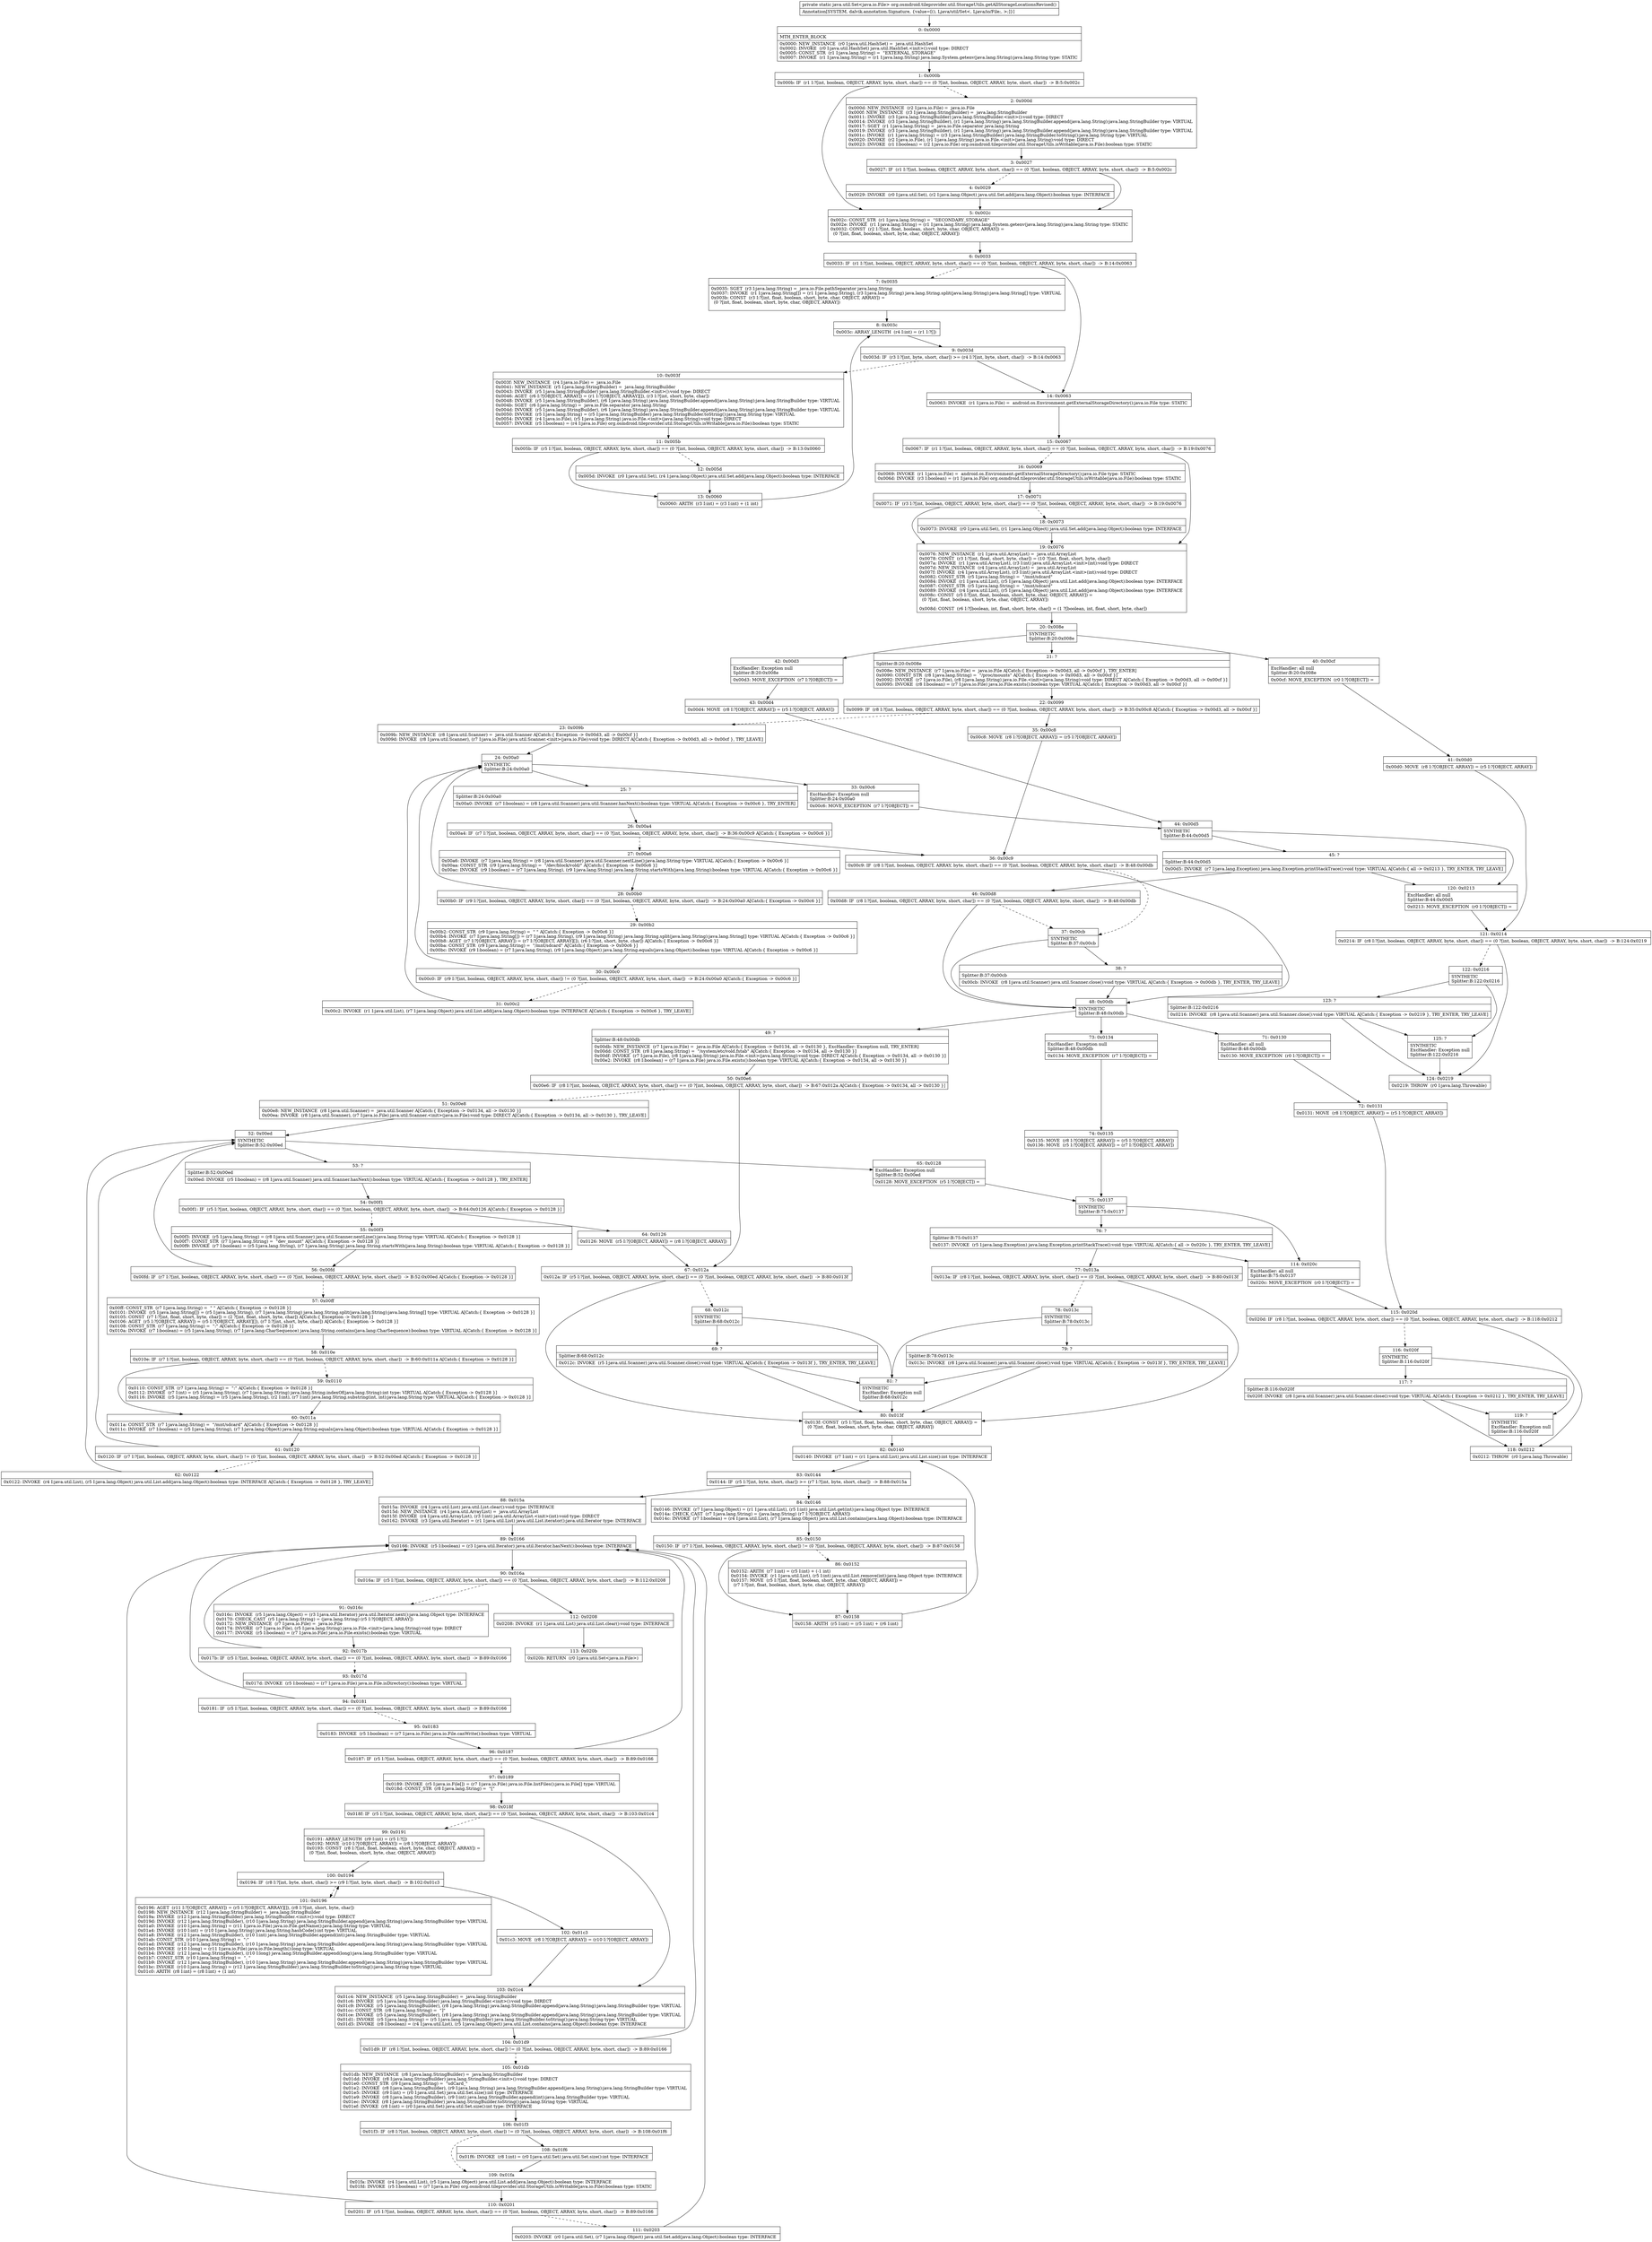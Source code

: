 digraph "CFG fororg.osmdroid.tileprovider.util.StorageUtils.getAllStorageLocationsRevised()Ljava\/util\/Set;" {
Node_0 [shape=record,label="{0\:\ 0x0000|MTH_ENTER_BLOCK\l|0x0000: NEW_INSTANCE  (r0 I:java.util.HashSet) =  java.util.HashSet \l0x0002: INVOKE  (r0 I:java.util.HashSet) java.util.HashSet.\<init\>():void type: DIRECT \l0x0005: CONST_STR  (r1 I:java.lang.String) =  \"EXTERNAL_STORAGE\" \l0x0007: INVOKE  (r1 I:java.lang.String) = (r1 I:java.lang.String) java.lang.System.getenv(java.lang.String):java.lang.String type: STATIC \l}"];
Node_1 [shape=record,label="{1\:\ 0x000b|0x000b: IF  (r1 I:?[int, boolean, OBJECT, ARRAY, byte, short, char]) == (0 ?[int, boolean, OBJECT, ARRAY, byte, short, char])  \-\> B:5:0x002c \l}"];
Node_2 [shape=record,label="{2\:\ 0x000d|0x000d: NEW_INSTANCE  (r2 I:java.io.File) =  java.io.File \l0x000f: NEW_INSTANCE  (r3 I:java.lang.StringBuilder) =  java.lang.StringBuilder \l0x0011: INVOKE  (r3 I:java.lang.StringBuilder) java.lang.StringBuilder.\<init\>():void type: DIRECT \l0x0014: INVOKE  (r3 I:java.lang.StringBuilder), (r1 I:java.lang.String) java.lang.StringBuilder.append(java.lang.String):java.lang.StringBuilder type: VIRTUAL \l0x0017: SGET  (r1 I:java.lang.String) =  java.io.File.separator java.lang.String \l0x0019: INVOKE  (r3 I:java.lang.StringBuilder), (r1 I:java.lang.String) java.lang.StringBuilder.append(java.lang.String):java.lang.StringBuilder type: VIRTUAL \l0x001c: INVOKE  (r1 I:java.lang.String) = (r3 I:java.lang.StringBuilder) java.lang.StringBuilder.toString():java.lang.String type: VIRTUAL \l0x0020: INVOKE  (r2 I:java.io.File), (r1 I:java.lang.String) java.io.File.\<init\>(java.lang.String):void type: DIRECT \l0x0023: INVOKE  (r1 I:boolean) = (r2 I:java.io.File) org.osmdroid.tileprovider.util.StorageUtils.isWritable(java.io.File):boolean type: STATIC \l}"];
Node_3 [shape=record,label="{3\:\ 0x0027|0x0027: IF  (r1 I:?[int, boolean, OBJECT, ARRAY, byte, short, char]) == (0 ?[int, boolean, OBJECT, ARRAY, byte, short, char])  \-\> B:5:0x002c \l}"];
Node_4 [shape=record,label="{4\:\ 0x0029|0x0029: INVOKE  (r0 I:java.util.Set), (r2 I:java.lang.Object) java.util.Set.add(java.lang.Object):boolean type: INTERFACE \l}"];
Node_5 [shape=record,label="{5\:\ 0x002c|0x002c: CONST_STR  (r1 I:java.lang.String) =  \"SECONDARY_STORAGE\" \l0x002e: INVOKE  (r1 I:java.lang.String) = (r1 I:java.lang.String) java.lang.System.getenv(java.lang.String):java.lang.String type: STATIC \l0x0032: CONST  (r2 I:?[int, float, boolean, short, byte, char, OBJECT, ARRAY]) = \l  (0 ?[int, float, boolean, short, byte, char, OBJECT, ARRAY])\l \l}"];
Node_6 [shape=record,label="{6\:\ 0x0033|0x0033: IF  (r1 I:?[int, boolean, OBJECT, ARRAY, byte, short, char]) == (0 ?[int, boolean, OBJECT, ARRAY, byte, short, char])  \-\> B:14:0x0063 \l}"];
Node_7 [shape=record,label="{7\:\ 0x0035|0x0035: SGET  (r3 I:java.lang.String) =  java.io.File.pathSeparator java.lang.String \l0x0037: INVOKE  (r1 I:java.lang.String[]) = (r1 I:java.lang.String), (r3 I:java.lang.String) java.lang.String.split(java.lang.String):java.lang.String[] type: VIRTUAL \l0x003b: CONST  (r3 I:?[int, float, boolean, short, byte, char, OBJECT, ARRAY]) = \l  (0 ?[int, float, boolean, short, byte, char, OBJECT, ARRAY])\l \l}"];
Node_8 [shape=record,label="{8\:\ 0x003c|0x003c: ARRAY_LENGTH  (r4 I:int) = (r1 I:?[]) \l}"];
Node_9 [shape=record,label="{9\:\ 0x003d|0x003d: IF  (r3 I:?[int, byte, short, char]) \>= (r4 I:?[int, byte, short, char])  \-\> B:14:0x0063 \l}"];
Node_10 [shape=record,label="{10\:\ 0x003f|0x003f: NEW_INSTANCE  (r4 I:java.io.File) =  java.io.File \l0x0041: NEW_INSTANCE  (r5 I:java.lang.StringBuilder) =  java.lang.StringBuilder \l0x0043: INVOKE  (r5 I:java.lang.StringBuilder) java.lang.StringBuilder.\<init\>():void type: DIRECT \l0x0046: AGET  (r6 I:?[OBJECT, ARRAY]) = (r1 I:?[OBJECT, ARRAY][]), (r3 I:?[int, short, byte, char]) \l0x0048: INVOKE  (r5 I:java.lang.StringBuilder), (r6 I:java.lang.String) java.lang.StringBuilder.append(java.lang.String):java.lang.StringBuilder type: VIRTUAL \l0x004b: SGET  (r6 I:java.lang.String) =  java.io.File.separator java.lang.String \l0x004d: INVOKE  (r5 I:java.lang.StringBuilder), (r6 I:java.lang.String) java.lang.StringBuilder.append(java.lang.String):java.lang.StringBuilder type: VIRTUAL \l0x0050: INVOKE  (r5 I:java.lang.String) = (r5 I:java.lang.StringBuilder) java.lang.StringBuilder.toString():java.lang.String type: VIRTUAL \l0x0054: INVOKE  (r4 I:java.io.File), (r5 I:java.lang.String) java.io.File.\<init\>(java.lang.String):void type: DIRECT \l0x0057: INVOKE  (r5 I:boolean) = (r4 I:java.io.File) org.osmdroid.tileprovider.util.StorageUtils.isWritable(java.io.File):boolean type: STATIC \l}"];
Node_11 [shape=record,label="{11\:\ 0x005b|0x005b: IF  (r5 I:?[int, boolean, OBJECT, ARRAY, byte, short, char]) == (0 ?[int, boolean, OBJECT, ARRAY, byte, short, char])  \-\> B:13:0x0060 \l}"];
Node_12 [shape=record,label="{12\:\ 0x005d|0x005d: INVOKE  (r0 I:java.util.Set), (r4 I:java.lang.Object) java.util.Set.add(java.lang.Object):boolean type: INTERFACE \l}"];
Node_13 [shape=record,label="{13\:\ 0x0060|0x0060: ARITH  (r3 I:int) = (r3 I:int) + (1 int) \l}"];
Node_14 [shape=record,label="{14\:\ 0x0063|0x0063: INVOKE  (r1 I:java.io.File) =  android.os.Environment.getExternalStorageDirectory():java.io.File type: STATIC \l}"];
Node_15 [shape=record,label="{15\:\ 0x0067|0x0067: IF  (r1 I:?[int, boolean, OBJECT, ARRAY, byte, short, char]) == (0 ?[int, boolean, OBJECT, ARRAY, byte, short, char])  \-\> B:19:0x0076 \l}"];
Node_16 [shape=record,label="{16\:\ 0x0069|0x0069: INVOKE  (r1 I:java.io.File) =  android.os.Environment.getExternalStorageDirectory():java.io.File type: STATIC \l0x006d: INVOKE  (r3 I:boolean) = (r1 I:java.io.File) org.osmdroid.tileprovider.util.StorageUtils.isWritable(java.io.File):boolean type: STATIC \l}"];
Node_17 [shape=record,label="{17\:\ 0x0071|0x0071: IF  (r3 I:?[int, boolean, OBJECT, ARRAY, byte, short, char]) == (0 ?[int, boolean, OBJECT, ARRAY, byte, short, char])  \-\> B:19:0x0076 \l}"];
Node_18 [shape=record,label="{18\:\ 0x0073|0x0073: INVOKE  (r0 I:java.util.Set), (r1 I:java.lang.Object) java.util.Set.add(java.lang.Object):boolean type: INTERFACE \l}"];
Node_19 [shape=record,label="{19\:\ 0x0076|0x0076: NEW_INSTANCE  (r1 I:java.util.ArrayList) =  java.util.ArrayList \l0x0078: CONST  (r3 I:?[int, float, short, byte, char]) = (10 ?[int, float, short, byte, char]) \l0x007a: INVOKE  (r1 I:java.util.ArrayList), (r3 I:int) java.util.ArrayList.\<init\>(int):void type: DIRECT \l0x007d: NEW_INSTANCE  (r4 I:java.util.ArrayList) =  java.util.ArrayList \l0x007f: INVOKE  (r4 I:java.util.ArrayList), (r3 I:int) java.util.ArrayList.\<init\>(int):void type: DIRECT \l0x0082: CONST_STR  (r5 I:java.lang.String) =  \"\/mnt\/sdcard\" \l0x0084: INVOKE  (r1 I:java.util.List), (r5 I:java.lang.Object) java.util.List.add(java.lang.Object):boolean type: INTERFACE \l0x0087: CONST_STR  (r5 I:java.lang.String) =  \"\/mnt\/sdcard\" \l0x0089: INVOKE  (r4 I:java.util.List), (r5 I:java.lang.Object) java.util.List.add(java.lang.Object):boolean type: INTERFACE \l0x008c: CONST  (r5 I:?[int, float, boolean, short, byte, char, OBJECT, ARRAY]) = \l  (0 ?[int, float, boolean, short, byte, char, OBJECT, ARRAY])\l \l0x008d: CONST  (r6 I:?[boolean, int, float, short, byte, char]) = (1 ?[boolean, int, float, short, byte, char]) \l}"];
Node_20 [shape=record,label="{20\:\ 0x008e|SYNTHETIC\lSplitter:B:20:0x008e\l}"];
Node_21 [shape=record,label="{21\:\ ?|Splitter:B:20:0x008e\l|0x008e: NEW_INSTANCE  (r7 I:java.io.File) =  java.io.File A[Catch:\{ Exception \-\> 0x00d3, all \-\> 0x00cf \}, TRY_ENTER]\l0x0090: CONST_STR  (r8 I:java.lang.String) =  \"\/proc\/mounts\" A[Catch:\{ Exception \-\> 0x00d3, all \-\> 0x00cf \}]\l0x0092: INVOKE  (r7 I:java.io.File), (r8 I:java.lang.String) java.io.File.\<init\>(java.lang.String):void type: DIRECT A[Catch:\{ Exception \-\> 0x00d3, all \-\> 0x00cf \}]\l0x0095: INVOKE  (r8 I:boolean) = (r7 I:java.io.File) java.io.File.exists():boolean type: VIRTUAL A[Catch:\{ Exception \-\> 0x00d3, all \-\> 0x00cf \}]\l}"];
Node_22 [shape=record,label="{22\:\ 0x0099|0x0099: IF  (r8 I:?[int, boolean, OBJECT, ARRAY, byte, short, char]) == (0 ?[int, boolean, OBJECT, ARRAY, byte, short, char])  \-\> B:35:0x00c8 A[Catch:\{ Exception \-\> 0x00d3, all \-\> 0x00cf \}]\l}"];
Node_23 [shape=record,label="{23\:\ 0x009b|0x009b: NEW_INSTANCE  (r8 I:java.util.Scanner) =  java.util.Scanner A[Catch:\{ Exception \-\> 0x00d3, all \-\> 0x00cf \}]\l0x009d: INVOKE  (r8 I:java.util.Scanner), (r7 I:java.io.File) java.util.Scanner.\<init\>(java.io.File):void type: DIRECT A[Catch:\{ Exception \-\> 0x00d3, all \-\> 0x00cf \}, TRY_LEAVE]\l}"];
Node_24 [shape=record,label="{24\:\ 0x00a0|SYNTHETIC\lSplitter:B:24:0x00a0\l}"];
Node_25 [shape=record,label="{25\:\ ?|Splitter:B:24:0x00a0\l|0x00a0: INVOKE  (r7 I:boolean) = (r8 I:java.util.Scanner) java.util.Scanner.hasNext():boolean type: VIRTUAL A[Catch:\{ Exception \-\> 0x00c6 \}, TRY_ENTER]\l}"];
Node_26 [shape=record,label="{26\:\ 0x00a4|0x00a4: IF  (r7 I:?[int, boolean, OBJECT, ARRAY, byte, short, char]) == (0 ?[int, boolean, OBJECT, ARRAY, byte, short, char])  \-\> B:36:0x00c9 A[Catch:\{ Exception \-\> 0x00c6 \}]\l}"];
Node_27 [shape=record,label="{27\:\ 0x00a6|0x00a6: INVOKE  (r7 I:java.lang.String) = (r8 I:java.util.Scanner) java.util.Scanner.nextLine():java.lang.String type: VIRTUAL A[Catch:\{ Exception \-\> 0x00c6 \}]\l0x00aa: CONST_STR  (r9 I:java.lang.String) =  \"\/dev\/block\/vold\/\" A[Catch:\{ Exception \-\> 0x00c6 \}]\l0x00ac: INVOKE  (r9 I:boolean) = (r7 I:java.lang.String), (r9 I:java.lang.String) java.lang.String.startsWith(java.lang.String):boolean type: VIRTUAL A[Catch:\{ Exception \-\> 0x00c6 \}]\l}"];
Node_28 [shape=record,label="{28\:\ 0x00b0|0x00b0: IF  (r9 I:?[int, boolean, OBJECT, ARRAY, byte, short, char]) == (0 ?[int, boolean, OBJECT, ARRAY, byte, short, char])  \-\> B:24:0x00a0 A[Catch:\{ Exception \-\> 0x00c6 \}]\l}"];
Node_29 [shape=record,label="{29\:\ 0x00b2|0x00b2: CONST_STR  (r9 I:java.lang.String) =  \" \" A[Catch:\{ Exception \-\> 0x00c6 \}]\l0x00b4: INVOKE  (r7 I:java.lang.String[]) = (r7 I:java.lang.String), (r9 I:java.lang.String) java.lang.String.split(java.lang.String):java.lang.String[] type: VIRTUAL A[Catch:\{ Exception \-\> 0x00c6 \}]\l0x00b8: AGET  (r7 I:?[OBJECT, ARRAY]) = (r7 I:?[OBJECT, ARRAY][]), (r6 I:?[int, short, byte, char]) A[Catch:\{ Exception \-\> 0x00c6 \}]\l0x00ba: CONST_STR  (r9 I:java.lang.String) =  \"\/mnt\/sdcard\" A[Catch:\{ Exception \-\> 0x00c6 \}]\l0x00bc: INVOKE  (r9 I:boolean) = (r7 I:java.lang.String), (r9 I:java.lang.Object) java.lang.String.equals(java.lang.Object):boolean type: VIRTUAL A[Catch:\{ Exception \-\> 0x00c6 \}]\l}"];
Node_30 [shape=record,label="{30\:\ 0x00c0|0x00c0: IF  (r9 I:?[int, boolean, OBJECT, ARRAY, byte, short, char]) != (0 ?[int, boolean, OBJECT, ARRAY, byte, short, char])  \-\> B:24:0x00a0 A[Catch:\{ Exception \-\> 0x00c6 \}]\l}"];
Node_31 [shape=record,label="{31\:\ 0x00c2|0x00c2: INVOKE  (r1 I:java.util.List), (r7 I:java.lang.Object) java.util.List.add(java.lang.Object):boolean type: INTERFACE A[Catch:\{ Exception \-\> 0x00c6 \}, TRY_LEAVE]\l}"];
Node_33 [shape=record,label="{33\:\ 0x00c6|ExcHandler: Exception null\lSplitter:B:24:0x00a0\l|0x00c6: MOVE_EXCEPTION  (r7 I:?[OBJECT]) =  \l}"];
Node_35 [shape=record,label="{35\:\ 0x00c8|0x00c8: MOVE  (r8 I:?[OBJECT, ARRAY]) = (r5 I:?[OBJECT, ARRAY]) \l}"];
Node_36 [shape=record,label="{36\:\ 0x00c9|0x00c9: IF  (r8 I:?[int, boolean, OBJECT, ARRAY, byte, short, char]) == (0 ?[int, boolean, OBJECT, ARRAY, byte, short, char])  \-\> B:48:0x00db \l}"];
Node_37 [shape=record,label="{37\:\ 0x00cb|SYNTHETIC\lSplitter:B:37:0x00cb\l}"];
Node_38 [shape=record,label="{38\:\ ?|Splitter:B:37:0x00cb\l|0x00cb: INVOKE  (r8 I:java.util.Scanner) java.util.Scanner.close():void type: VIRTUAL A[Catch:\{ Exception \-\> 0x00db \}, TRY_ENTER, TRY_LEAVE]\l}"];
Node_40 [shape=record,label="{40\:\ 0x00cf|ExcHandler: all null\lSplitter:B:20:0x008e\l|0x00cf: MOVE_EXCEPTION  (r0 I:?[OBJECT]) =  \l}"];
Node_41 [shape=record,label="{41\:\ 0x00d0|0x00d0: MOVE  (r8 I:?[OBJECT, ARRAY]) = (r5 I:?[OBJECT, ARRAY]) \l}"];
Node_42 [shape=record,label="{42\:\ 0x00d3|ExcHandler: Exception null\lSplitter:B:20:0x008e\l|0x00d3: MOVE_EXCEPTION  (r7 I:?[OBJECT]) =  \l}"];
Node_43 [shape=record,label="{43\:\ 0x00d4|0x00d4: MOVE  (r8 I:?[OBJECT, ARRAY]) = (r5 I:?[OBJECT, ARRAY]) \l}"];
Node_44 [shape=record,label="{44\:\ 0x00d5|SYNTHETIC\lSplitter:B:44:0x00d5\l}"];
Node_45 [shape=record,label="{45\:\ ?|Splitter:B:44:0x00d5\l|0x00d5: INVOKE  (r7 I:java.lang.Exception) java.lang.Exception.printStackTrace():void type: VIRTUAL A[Catch:\{ all \-\> 0x0213 \}, TRY_ENTER, TRY_LEAVE]\l}"];
Node_46 [shape=record,label="{46\:\ 0x00d8|0x00d8: IF  (r8 I:?[int, boolean, OBJECT, ARRAY, byte, short, char]) == (0 ?[int, boolean, OBJECT, ARRAY, byte, short, char])  \-\> B:48:0x00db \l}"];
Node_48 [shape=record,label="{48\:\ 0x00db|SYNTHETIC\lSplitter:B:48:0x00db\l}"];
Node_49 [shape=record,label="{49\:\ ?|Splitter:B:48:0x00db\l|0x00db: NEW_INSTANCE  (r7 I:java.io.File) =  java.io.File A[Catch:\{ Exception \-\> 0x0134, all \-\> 0x0130 \}, ExcHandler: Exception null, TRY_ENTER]\l0x00dd: CONST_STR  (r8 I:java.lang.String) =  \"\/system\/etc\/vold.fstab\" A[Catch:\{ Exception \-\> 0x0134, all \-\> 0x0130 \}]\l0x00df: INVOKE  (r7 I:java.io.File), (r8 I:java.lang.String) java.io.File.\<init\>(java.lang.String):void type: DIRECT A[Catch:\{ Exception \-\> 0x0134, all \-\> 0x0130 \}]\l0x00e2: INVOKE  (r8 I:boolean) = (r7 I:java.io.File) java.io.File.exists():boolean type: VIRTUAL A[Catch:\{ Exception \-\> 0x0134, all \-\> 0x0130 \}]\l}"];
Node_50 [shape=record,label="{50\:\ 0x00e6|0x00e6: IF  (r8 I:?[int, boolean, OBJECT, ARRAY, byte, short, char]) == (0 ?[int, boolean, OBJECT, ARRAY, byte, short, char])  \-\> B:67:0x012a A[Catch:\{ Exception \-\> 0x0134, all \-\> 0x0130 \}]\l}"];
Node_51 [shape=record,label="{51\:\ 0x00e8|0x00e8: NEW_INSTANCE  (r8 I:java.util.Scanner) =  java.util.Scanner A[Catch:\{ Exception \-\> 0x0134, all \-\> 0x0130 \}]\l0x00ea: INVOKE  (r8 I:java.util.Scanner), (r7 I:java.io.File) java.util.Scanner.\<init\>(java.io.File):void type: DIRECT A[Catch:\{ Exception \-\> 0x0134, all \-\> 0x0130 \}, TRY_LEAVE]\l}"];
Node_52 [shape=record,label="{52\:\ 0x00ed|SYNTHETIC\lSplitter:B:52:0x00ed\l}"];
Node_53 [shape=record,label="{53\:\ ?|Splitter:B:52:0x00ed\l|0x00ed: INVOKE  (r5 I:boolean) = (r8 I:java.util.Scanner) java.util.Scanner.hasNext():boolean type: VIRTUAL A[Catch:\{ Exception \-\> 0x0128 \}, TRY_ENTER]\l}"];
Node_54 [shape=record,label="{54\:\ 0x00f1|0x00f1: IF  (r5 I:?[int, boolean, OBJECT, ARRAY, byte, short, char]) == (0 ?[int, boolean, OBJECT, ARRAY, byte, short, char])  \-\> B:64:0x0126 A[Catch:\{ Exception \-\> 0x0128 \}]\l}"];
Node_55 [shape=record,label="{55\:\ 0x00f3|0x00f3: INVOKE  (r5 I:java.lang.String) = (r8 I:java.util.Scanner) java.util.Scanner.nextLine():java.lang.String type: VIRTUAL A[Catch:\{ Exception \-\> 0x0128 \}]\l0x00f7: CONST_STR  (r7 I:java.lang.String) =  \"dev_mount\" A[Catch:\{ Exception \-\> 0x0128 \}]\l0x00f9: INVOKE  (r7 I:boolean) = (r5 I:java.lang.String), (r7 I:java.lang.String) java.lang.String.startsWith(java.lang.String):boolean type: VIRTUAL A[Catch:\{ Exception \-\> 0x0128 \}]\l}"];
Node_56 [shape=record,label="{56\:\ 0x00fd|0x00fd: IF  (r7 I:?[int, boolean, OBJECT, ARRAY, byte, short, char]) == (0 ?[int, boolean, OBJECT, ARRAY, byte, short, char])  \-\> B:52:0x00ed A[Catch:\{ Exception \-\> 0x0128 \}]\l}"];
Node_57 [shape=record,label="{57\:\ 0x00ff|0x00ff: CONST_STR  (r7 I:java.lang.String) =  \" \" A[Catch:\{ Exception \-\> 0x0128 \}]\l0x0101: INVOKE  (r5 I:java.lang.String[]) = (r5 I:java.lang.String), (r7 I:java.lang.String) java.lang.String.split(java.lang.String):java.lang.String[] type: VIRTUAL A[Catch:\{ Exception \-\> 0x0128 \}]\l0x0105: CONST  (r7 I:?[int, float, short, byte, char]) = (2 ?[int, float, short, byte, char]) A[Catch:\{ Exception \-\> 0x0128 \}]\l0x0106: AGET  (r5 I:?[OBJECT, ARRAY]) = (r5 I:?[OBJECT, ARRAY][]), (r7 I:?[int, short, byte, char]) A[Catch:\{ Exception \-\> 0x0128 \}]\l0x0108: CONST_STR  (r7 I:java.lang.String) =  \":\" A[Catch:\{ Exception \-\> 0x0128 \}]\l0x010a: INVOKE  (r7 I:boolean) = (r5 I:java.lang.String), (r7 I:java.lang.CharSequence) java.lang.String.contains(java.lang.CharSequence):boolean type: VIRTUAL A[Catch:\{ Exception \-\> 0x0128 \}]\l}"];
Node_58 [shape=record,label="{58\:\ 0x010e|0x010e: IF  (r7 I:?[int, boolean, OBJECT, ARRAY, byte, short, char]) == (0 ?[int, boolean, OBJECT, ARRAY, byte, short, char])  \-\> B:60:0x011a A[Catch:\{ Exception \-\> 0x0128 \}]\l}"];
Node_59 [shape=record,label="{59\:\ 0x0110|0x0110: CONST_STR  (r7 I:java.lang.String) =  \":\" A[Catch:\{ Exception \-\> 0x0128 \}]\l0x0112: INVOKE  (r7 I:int) = (r5 I:java.lang.String), (r7 I:java.lang.String) java.lang.String.indexOf(java.lang.String):int type: VIRTUAL A[Catch:\{ Exception \-\> 0x0128 \}]\l0x0116: INVOKE  (r5 I:java.lang.String) = (r5 I:java.lang.String), (r2 I:int), (r7 I:int) java.lang.String.substring(int, int):java.lang.String type: VIRTUAL A[Catch:\{ Exception \-\> 0x0128 \}]\l}"];
Node_60 [shape=record,label="{60\:\ 0x011a|0x011a: CONST_STR  (r7 I:java.lang.String) =  \"\/mnt\/sdcard\" A[Catch:\{ Exception \-\> 0x0128 \}]\l0x011c: INVOKE  (r7 I:boolean) = (r5 I:java.lang.String), (r7 I:java.lang.Object) java.lang.String.equals(java.lang.Object):boolean type: VIRTUAL A[Catch:\{ Exception \-\> 0x0128 \}]\l}"];
Node_61 [shape=record,label="{61\:\ 0x0120|0x0120: IF  (r7 I:?[int, boolean, OBJECT, ARRAY, byte, short, char]) != (0 ?[int, boolean, OBJECT, ARRAY, byte, short, char])  \-\> B:52:0x00ed A[Catch:\{ Exception \-\> 0x0128 \}]\l}"];
Node_62 [shape=record,label="{62\:\ 0x0122|0x0122: INVOKE  (r4 I:java.util.List), (r5 I:java.lang.Object) java.util.List.add(java.lang.Object):boolean type: INTERFACE A[Catch:\{ Exception \-\> 0x0128 \}, TRY_LEAVE]\l}"];
Node_64 [shape=record,label="{64\:\ 0x0126|0x0126: MOVE  (r5 I:?[OBJECT, ARRAY]) = (r8 I:?[OBJECT, ARRAY]) \l}"];
Node_65 [shape=record,label="{65\:\ 0x0128|ExcHandler: Exception null\lSplitter:B:52:0x00ed\l|0x0128: MOVE_EXCEPTION  (r5 I:?[OBJECT]) =  \l}"];
Node_67 [shape=record,label="{67\:\ 0x012a|0x012a: IF  (r5 I:?[int, boolean, OBJECT, ARRAY, byte, short, char]) == (0 ?[int, boolean, OBJECT, ARRAY, byte, short, char])  \-\> B:80:0x013f \l}"];
Node_68 [shape=record,label="{68\:\ 0x012c|SYNTHETIC\lSplitter:B:68:0x012c\l}"];
Node_69 [shape=record,label="{69\:\ ?|Splitter:B:68:0x012c\l|0x012c: INVOKE  (r5 I:java.util.Scanner) java.util.Scanner.close():void type: VIRTUAL A[Catch:\{ Exception \-\> 0x013f \}, TRY_ENTER, TRY_LEAVE]\l}"];
Node_71 [shape=record,label="{71\:\ 0x0130|ExcHandler: all null\lSplitter:B:48:0x00db\l|0x0130: MOVE_EXCEPTION  (r0 I:?[OBJECT]) =  \l}"];
Node_72 [shape=record,label="{72\:\ 0x0131|0x0131: MOVE  (r8 I:?[OBJECT, ARRAY]) = (r5 I:?[OBJECT, ARRAY]) \l}"];
Node_73 [shape=record,label="{73\:\ 0x0134|ExcHandler: Exception null\lSplitter:B:48:0x00db\l|0x0134: MOVE_EXCEPTION  (r7 I:?[OBJECT]) =  \l}"];
Node_74 [shape=record,label="{74\:\ 0x0135|0x0135: MOVE  (r8 I:?[OBJECT, ARRAY]) = (r5 I:?[OBJECT, ARRAY]) \l0x0136: MOVE  (r5 I:?[OBJECT, ARRAY]) = (r7 I:?[OBJECT, ARRAY]) \l}"];
Node_75 [shape=record,label="{75\:\ 0x0137|SYNTHETIC\lSplitter:B:75:0x0137\l}"];
Node_76 [shape=record,label="{76\:\ ?|Splitter:B:75:0x0137\l|0x0137: INVOKE  (r5 I:java.lang.Exception) java.lang.Exception.printStackTrace():void type: VIRTUAL A[Catch:\{ all \-\> 0x020c \}, TRY_ENTER, TRY_LEAVE]\l}"];
Node_77 [shape=record,label="{77\:\ 0x013a|0x013a: IF  (r8 I:?[int, boolean, OBJECT, ARRAY, byte, short, char]) == (0 ?[int, boolean, OBJECT, ARRAY, byte, short, char])  \-\> B:80:0x013f \l}"];
Node_78 [shape=record,label="{78\:\ 0x013c|SYNTHETIC\lSplitter:B:78:0x013c\l}"];
Node_79 [shape=record,label="{79\:\ ?|Splitter:B:78:0x013c\l|0x013c: INVOKE  (r8 I:java.util.Scanner) java.util.Scanner.close():void type: VIRTUAL A[Catch:\{ Exception \-\> 0x013f \}, TRY_ENTER, TRY_LEAVE]\l}"];
Node_80 [shape=record,label="{80\:\ 0x013f|0x013f: CONST  (r5 I:?[int, float, boolean, short, byte, char, OBJECT, ARRAY]) = \l  (0 ?[int, float, boolean, short, byte, char, OBJECT, ARRAY])\l \l}"];
Node_81 [shape=record,label="{81\:\ ?|SYNTHETIC\lExcHandler: Exception null\lSplitter:B:68:0x012c\l}"];
Node_82 [shape=record,label="{82\:\ 0x0140|0x0140: INVOKE  (r7 I:int) = (r1 I:java.util.List) java.util.List.size():int type: INTERFACE \l}"];
Node_83 [shape=record,label="{83\:\ 0x0144|0x0144: IF  (r5 I:?[int, byte, short, char]) \>= (r7 I:?[int, byte, short, char])  \-\> B:88:0x015a \l}"];
Node_84 [shape=record,label="{84\:\ 0x0146|0x0146: INVOKE  (r7 I:java.lang.Object) = (r1 I:java.util.List), (r5 I:int) java.util.List.get(int):java.lang.Object type: INTERFACE \l0x014a: CHECK_CAST  (r7 I:java.lang.String) = (java.lang.String) (r7 I:?[OBJECT, ARRAY]) \l0x014c: INVOKE  (r7 I:boolean) = (r4 I:java.util.List), (r7 I:java.lang.Object) java.util.List.contains(java.lang.Object):boolean type: INTERFACE \l}"];
Node_85 [shape=record,label="{85\:\ 0x0150|0x0150: IF  (r7 I:?[int, boolean, OBJECT, ARRAY, byte, short, char]) != (0 ?[int, boolean, OBJECT, ARRAY, byte, short, char])  \-\> B:87:0x0158 \l}"];
Node_86 [shape=record,label="{86\:\ 0x0152|0x0152: ARITH  (r7 I:int) = (r5 I:int) + (\-1 int) \l0x0154: INVOKE  (r1 I:java.util.List), (r5 I:int) java.util.List.remove(int):java.lang.Object type: INTERFACE \l0x0157: MOVE  (r5 I:?[int, float, boolean, short, byte, char, OBJECT, ARRAY]) = \l  (r7 I:?[int, float, boolean, short, byte, char, OBJECT, ARRAY])\l \l}"];
Node_87 [shape=record,label="{87\:\ 0x0158|0x0158: ARITH  (r5 I:int) = (r5 I:int) + (r6 I:int) \l}"];
Node_88 [shape=record,label="{88\:\ 0x015a|0x015a: INVOKE  (r4 I:java.util.List) java.util.List.clear():void type: INTERFACE \l0x015d: NEW_INSTANCE  (r4 I:java.util.ArrayList) =  java.util.ArrayList \l0x015f: INVOKE  (r4 I:java.util.ArrayList), (r3 I:int) java.util.ArrayList.\<init\>(int):void type: DIRECT \l0x0162: INVOKE  (r3 I:java.util.Iterator) = (r1 I:java.util.List) java.util.List.iterator():java.util.Iterator type: INTERFACE \l}"];
Node_89 [shape=record,label="{89\:\ 0x0166|0x0166: INVOKE  (r5 I:boolean) = (r3 I:java.util.Iterator) java.util.Iterator.hasNext():boolean type: INTERFACE \l}"];
Node_90 [shape=record,label="{90\:\ 0x016a|0x016a: IF  (r5 I:?[int, boolean, OBJECT, ARRAY, byte, short, char]) == (0 ?[int, boolean, OBJECT, ARRAY, byte, short, char])  \-\> B:112:0x0208 \l}"];
Node_91 [shape=record,label="{91\:\ 0x016c|0x016c: INVOKE  (r5 I:java.lang.Object) = (r3 I:java.util.Iterator) java.util.Iterator.next():java.lang.Object type: INTERFACE \l0x0170: CHECK_CAST  (r5 I:java.lang.String) = (java.lang.String) (r5 I:?[OBJECT, ARRAY]) \l0x0172: NEW_INSTANCE  (r7 I:java.io.File) =  java.io.File \l0x0174: INVOKE  (r7 I:java.io.File), (r5 I:java.lang.String) java.io.File.\<init\>(java.lang.String):void type: DIRECT \l0x0177: INVOKE  (r5 I:boolean) = (r7 I:java.io.File) java.io.File.exists():boolean type: VIRTUAL \l}"];
Node_92 [shape=record,label="{92\:\ 0x017b|0x017b: IF  (r5 I:?[int, boolean, OBJECT, ARRAY, byte, short, char]) == (0 ?[int, boolean, OBJECT, ARRAY, byte, short, char])  \-\> B:89:0x0166 \l}"];
Node_93 [shape=record,label="{93\:\ 0x017d|0x017d: INVOKE  (r5 I:boolean) = (r7 I:java.io.File) java.io.File.isDirectory():boolean type: VIRTUAL \l}"];
Node_94 [shape=record,label="{94\:\ 0x0181|0x0181: IF  (r5 I:?[int, boolean, OBJECT, ARRAY, byte, short, char]) == (0 ?[int, boolean, OBJECT, ARRAY, byte, short, char])  \-\> B:89:0x0166 \l}"];
Node_95 [shape=record,label="{95\:\ 0x0183|0x0183: INVOKE  (r5 I:boolean) = (r7 I:java.io.File) java.io.File.canWrite():boolean type: VIRTUAL \l}"];
Node_96 [shape=record,label="{96\:\ 0x0187|0x0187: IF  (r5 I:?[int, boolean, OBJECT, ARRAY, byte, short, char]) == (0 ?[int, boolean, OBJECT, ARRAY, byte, short, char])  \-\> B:89:0x0166 \l}"];
Node_97 [shape=record,label="{97\:\ 0x0189|0x0189: INVOKE  (r5 I:java.io.File[]) = (r7 I:java.io.File) java.io.File.listFiles():java.io.File[] type: VIRTUAL \l0x018d: CONST_STR  (r8 I:java.lang.String) =  \"[\" \l}"];
Node_98 [shape=record,label="{98\:\ 0x018f|0x018f: IF  (r5 I:?[int, boolean, OBJECT, ARRAY, byte, short, char]) == (0 ?[int, boolean, OBJECT, ARRAY, byte, short, char])  \-\> B:103:0x01c4 \l}"];
Node_99 [shape=record,label="{99\:\ 0x0191|0x0191: ARRAY_LENGTH  (r9 I:int) = (r5 I:?[]) \l0x0192: MOVE  (r10 I:?[OBJECT, ARRAY]) = (r8 I:?[OBJECT, ARRAY]) \l0x0193: CONST  (r8 I:?[int, float, boolean, short, byte, char, OBJECT, ARRAY]) = \l  (0 ?[int, float, boolean, short, byte, char, OBJECT, ARRAY])\l \l}"];
Node_100 [shape=record,label="{100\:\ 0x0194|0x0194: IF  (r8 I:?[int, byte, short, char]) \>= (r9 I:?[int, byte, short, char])  \-\> B:102:0x01c3 \l}"];
Node_101 [shape=record,label="{101\:\ 0x0196|0x0196: AGET  (r11 I:?[OBJECT, ARRAY]) = (r5 I:?[OBJECT, ARRAY][]), (r8 I:?[int, short, byte, char]) \l0x0198: NEW_INSTANCE  (r12 I:java.lang.StringBuilder) =  java.lang.StringBuilder \l0x019a: INVOKE  (r12 I:java.lang.StringBuilder) java.lang.StringBuilder.\<init\>():void type: DIRECT \l0x019d: INVOKE  (r12 I:java.lang.StringBuilder), (r10 I:java.lang.String) java.lang.StringBuilder.append(java.lang.String):java.lang.StringBuilder type: VIRTUAL \l0x01a0: INVOKE  (r10 I:java.lang.String) = (r11 I:java.io.File) java.io.File.getName():java.lang.String type: VIRTUAL \l0x01a4: INVOKE  (r10 I:int) = (r10 I:java.lang.String) java.lang.String.hashCode():int type: VIRTUAL \l0x01a8: INVOKE  (r12 I:java.lang.StringBuilder), (r10 I:int) java.lang.StringBuilder.append(int):java.lang.StringBuilder type: VIRTUAL \l0x01ab: CONST_STR  (r10 I:java.lang.String) =  \":\" \l0x01ad: INVOKE  (r12 I:java.lang.StringBuilder), (r10 I:java.lang.String) java.lang.StringBuilder.append(java.lang.String):java.lang.StringBuilder type: VIRTUAL \l0x01b0: INVOKE  (r10 I:long) = (r11 I:java.io.File) java.io.File.length():long type: VIRTUAL \l0x01b4: INVOKE  (r12 I:java.lang.StringBuilder), (r10 I:long) java.lang.StringBuilder.append(long):java.lang.StringBuilder type: VIRTUAL \l0x01b7: CONST_STR  (r10 I:java.lang.String) =  \", \" \l0x01b9: INVOKE  (r12 I:java.lang.StringBuilder), (r10 I:java.lang.String) java.lang.StringBuilder.append(java.lang.String):java.lang.StringBuilder type: VIRTUAL \l0x01bc: INVOKE  (r10 I:java.lang.String) = (r12 I:java.lang.StringBuilder) java.lang.StringBuilder.toString():java.lang.String type: VIRTUAL \l0x01c0: ARITH  (r8 I:int) = (r8 I:int) + (1 int) \l}"];
Node_102 [shape=record,label="{102\:\ 0x01c3|0x01c3: MOVE  (r8 I:?[OBJECT, ARRAY]) = (r10 I:?[OBJECT, ARRAY]) \l}"];
Node_103 [shape=record,label="{103\:\ 0x01c4|0x01c4: NEW_INSTANCE  (r5 I:java.lang.StringBuilder) =  java.lang.StringBuilder \l0x01c6: INVOKE  (r5 I:java.lang.StringBuilder) java.lang.StringBuilder.\<init\>():void type: DIRECT \l0x01c9: INVOKE  (r5 I:java.lang.StringBuilder), (r8 I:java.lang.String) java.lang.StringBuilder.append(java.lang.String):java.lang.StringBuilder type: VIRTUAL \l0x01cc: CONST_STR  (r8 I:java.lang.String) =  \"]\" \l0x01ce: INVOKE  (r5 I:java.lang.StringBuilder), (r8 I:java.lang.String) java.lang.StringBuilder.append(java.lang.String):java.lang.StringBuilder type: VIRTUAL \l0x01d1: INVOKE  (r5 I:java.lang.String) = (r5 I:java.lang.StringBuilder) java.lang.StringBuilder.toString():java.lang.String type: VIRTUAL \l0x01d5: INVOKE  (r8 I:boolean) = (r4 I:java.util.List), (r5 I:java.lang.Object) java.util.List.contains(java.lang.Object):boolean type: INTERFACE \l}"];
Node_104 [shape=record,label="{104\:\ 0x01d9|0x01d9: IF  (r8 I:?[int, boolean, OBJECT, ARRAY, byte, short, char]) != (0 ?[int, boolean, OBJECT, ARRAY, byte, short, char])  \-\> B:89:0x0166 \l}"];
Node_105 [shape=record,label="{105\:\ 0x01db|0x01db: NEW_INSTANCE  (r8 I:java.lang.StringBuilder) =  java.lang.StringBuilder \l0x01dd: INVOKE  (r8 I:java.lang.StringBuilder) java.lang.StringBuilder.\<init\>():void type: DIRECT \l0x01e0: CONST_STR  (r9 I:java.lang.String) =  \"sdCard_\" \l0x01e2: INVOKE  (r8 I:java.lang.StringBuilder), (r9 I:java.lang.String) java.lang.StringBuilder.append(java.lang.String):java.lang.StringBuilder type: VIRTUAL \l0x01e5: INVOKE  (r9 I:int) = (r0 I:java.util.Set) java.util.Set.size():int type: INTERFACE \l0x01e9: INVOKE  (r8 I:java.lang.StringBuilder), (r9 I:int) java.lang.StringBuilder.append(int):java.lang.StringBuilder type: VIRTUAL \l0x01ec: INVOKE  (r8 I:java.lang.StringBuilder) java.lang.StringBuilder.toString():java.lang.String type: VIRTUAL \l0x01ef: INVOKE  (r8 I:int) = (r0 I:java.util.Set) java.util.Set.size():int type: INTERFACE \l}"];
Node_106 [shape=record,label="{106\:\ 0x01f3|0x01f3: IF  (r8 I:?[int, boolean, OBJECT, ARRAY, byte, short, char]) != (0 ?[int, boolean, OBJECT, ARRAY, byte, short, char])  \-\> B:108:0x01f6 \l}"];
Node_108 [shape=record,label="{108\:\ 0x01f6|0x01f6: INVOKE  (r8 I:int) = (r0 I:java.util.Set) java.util.Set.size():int type: INTERFACE \l}"];
Node_109 [shape=record,label="{109\:\ 0x01fa|0x01fa: INVOKE  (r4 I:java.util.List), (r5 I:java.lang.Object) java.util.List.add(java.lang.Object):boolean type: INTERFACE \l0x01fd: INVOKE  (r5 I:boolean) = (r7 I:java.io.File) org.osmdroid.tileprovider.util.StorageUtils.isWritable(java.io.File):boolean type: STATIC \l}"];
Node_110 [shape=record,label="{110\:\ 0x0201|0x0201: IF  (r5 I:?[int, boolean, OBJECT, ARRAY, byte, short, char]) == (0 ?[int, boolean, OBJECT, ARRAY, byte, short, char])  \-\> B:89:0x0166 \l}"];
Node_111 [shape=record,label="{111\:\ 0x0203|0x0203: INVOKE  (r0 I:java.util.Set), (r7 I:java.lang.Object) java.util.Set.add(java.lang.Object):boolean type: INTERFACE \l}"];
Node_112 [shape=record,label="{112\:\ 0x0208|0x0208: INVOKE  (r1 I:java.util.List) java.util.List.clear():void type: INTERFACE \l}"];
Node_113 [shape=record,label="{113\:\ 0x020b|0x020b: RETURN  (r0 I:java.util.Set\<java.io.File\>) \l}"];
Node_114 [shape=record,label="{114\:\ 0x020c|ExcHandler: all null\lSplitter:B:75:0x0137\l|0x020c: MOVE_EXCEPTION  (r0 I:?[OBJECT]) =  \l}"];
Node_115 [shape=record,label="{115\:\ 0x020d|0x020d: IF  (r8 I:?[int, boolean, OBJECT, ARRAY, byte, short, char]) == (0 ?[int, boolean, OBJECT, ARRAY, byte, short, char])  \-\> B:118:0x0212 \l}"];
Node_116 [shape=record,label="{116\:\ 0x020f|SYNTHETIC\lSplitter:B:116:0x020f\l}"];
Node_117 [shape=record,label="{117\:\ ?|Splitter:B:116:0x020f\l|0x020f: INVOKE  (r8 I:java.util.Scanner) java.util.Scanner.close():void type: VIRTUAL A[Catch:\{ Exception \-\> 0x0212 \}, TRY_ENTER, TRY_LEAVE]\l}"];
Node_118 [shape=record,label="{118\:\ 0x0212|0x0212: THROW  (r0 I:java.lang.Throwable) \l}"];
Node_119 [shape=record,label="{119\:\ ?|SYNTHETIC\lExcHandler: Exception null\lSplitter:B:116:0x020f\l}"];
Node_120 [shape=record,label="{120\:\ 0x0213|ExcHandler: all null\lSplitter:B:44:0x00d5\l|0x0213: MOVE_EXCEPTION  (r0 I:?[OBJECT]) =  \l}"];
Node_121 [shape=record,label="{121\:\ 0x0214|0x0214: IF  (r8 I:?[int, boolean, OBJECT, ARRAY, byte, short, char]) == (0 ?[int, boolean, OBJECT, ARRAY, byte, short, char])  \-\> B:124:0x0219 \l}"];
Node_122 [shape=record,label="{122\:\ 0x0216|SYNTHETIC\lSplitter:B:122:0x0216\l}"];
Node_123 [shape=record,label="{123\:\ ?|Splitter:B:122:0x0216\l|0x0216: INVOKE  (r8 I:java.util.Scanner) java.util.Scanner.close():void type: VIRTUAL A[Catch:\{ Exception \-\> 0x0219 \}, TRY_ENTER, TRY_LEAVE]\l}"];
Node_124 [shape=record,label="{124\:\ 0x0219|0x0219: THROW  (r0 I:java.lang.Throwable) \l}"];
Node_125 [shape=record,label="{125\:\ ?|SYNTHETIC\lExcHandler: Exception null\lSplitter:B:122:0x0216\l}"];
MethodNode[shape=record,label="{private static java.util.Set\<java.io.File\> org.osmdroid.tileprovider.util.StorageUtils.getAllStorageLocationsRevised()  | Annotation[SYSTEM, dalvik.annotation.Signature, \{value=[(), Ljava\/util\/Set\<, Ljava\/io\/File;, \>;]\}]\l}"];
MethodNode -> Node_0;
Node_0 -> Node_1;
Node_1 -> Node_2[style=dashed];
Node_1 -> Node_5;
Node_2 -> Node_3;
Node_3 -> Node_4[style=dashed];
Node_3 -> Node_5;
Node_4 -> Node_5;
Node_5 -> Node_6;
Node_6 -> Node_7[style=dashed];
Node_6 -> Node_14;
Node_7 -> Node_8;
Node_8 -> Node_9;
Node_9 -> Node_10[style=dashed];
Node_9 -> Node_14;
Node_10 -> Node_11;
Node_11 -> Node_12[style=dashed];
Node_11 -> Node_13;
Node_12 -> Node_13;
Node_13 -> Node_8;
Node_14 -> Node_15;
Node_15 -> Node_16[style=dashed];
Node_15 -> Node_19;
Node_16 -> Node_17;
Node_17 -> Node_18[style=dashed];
Node_17 -> Node_19;
Node_18 -> Node_19;
Node_19 -> Node_20;
Node_20 -> Node_21;
Node_20 -> Node_42;
Node_20 -> Node_40;
Node_21 -> Node_22;
Node_22 -> Node_23[style=dashed];
Node_22 -> Node_35;
Node_23 -> Node_24;
Node_24 -> Node_25;
Node_24 -> Node_33;
Node_25 -> Node_26;
Node_26 -> Node_27[style=dashed];
Node_26 -> Node_36;
Node_27 -> Node_28;
Node_28 -> Node_24;
Node_28 -> Node_29[style=dashed];
Node_29 -> Node_30;
Node_30 -> Node_24;
Node_30 -> Node_31[style=dashed];
Node_31 -> Node_24;
Node_33 -> Node_44;
Node_35 -> Node_36;
Node_36 -> Node_37[style=dashed];
Node_36 -> Node_48;
Node_37 -> Node_38;
Node_37 -> Node_48;
Node_38 -> Node_48;
Node_40 -> Node_41;
Node_41 -> Node_121;
Node_42 -> Node_43;
Node_43 -> Node_44;
Node_44 -> Node_45;
Node_44 -> Node_120;
Node_45 -> Node_46;
Node_45 -> Node_120;
Node_46 -> Node_48;
Node_46 -> Node_37[style=dashed];
Node_48 -> Node_49;
Node_48 -> Node_73;
Node_48 -> Node_71;
Node_49 -> Node_50;
Node_50 -> Node_51[style=dashed];
Node_50 -> Node_67;
Node_51 -> Node_52;
Node_52 -> Node_53;
Node_52 -> Node_65;
Node_53 -> Node_54;
Node_54 -> Node_55[style=dashed];
Node_54 -> Node_64;
Node_55 -> Node_56;
Node_56 -> Node_52;
Node_56 -> Node_57[style=dashed];
Node_57 -> Node_58;
Node_58 -> Node_59[style=dashed];
Node_58 -> Node_60;
Node_59 -> Node_60;
Node_60 -> Node_61;
Node_61 -> Node_52;
Node_61 -> Node_62[style=dashed];
Node_62 -> Node_52;
Node_64 -> Node_67;
Node_65 -> Node_75;
Node_67 -> Node_68[style=dashed];
Node_67 -> Node_80;
Node_68 -> Node_69;
Node_68 -> Node_81;
Node_69 -> Node_81;
Node_69 -> Node_80;
Node_71 -> Node_72;
Node_72 -> Node_115;
Node_73 -> Node_74;
Node_74 -> Node_75;
Node_75 -> Node_76;
Node_75 -> Node_114;
Node_76 -> Node_77;
Node_76 -> Node_114;
Node_77 -> Node_78[style=dashed];
Node_77 -> Node_80;
Node_78 -> Node_79;
Node_78 -> Node_81;
Node_79 -> Node_80;
Node_79 -> Node_81;
Node_80 -> Node_82;
Node_81 -> Node_80;
Node_82 -> Node_83;
Node_83 -> Node_84[style=dashed];
Node_83 -> Node_88;
Node_84 -> Node_85;
Node_85 -> Node_86[style=dashed];
Node_85 -> Node_87;
Node_86 -> Node_87;
Node_87 -> Node_82;
Node_88 -> Node_89;
Node_89 -> Node_90;
Node_90 -> Node_91[style=dashed];
Node_90 -> Node_112;
Node_91 -> Node_92;
Node_92 -> Node_89;
Node_92 -> Node_93[style=dashed];
Node_93 -> Node_94;
Node_94 -> Node_89;
Node_94 -> Node_95[style=dashed];
Node_95 -> Node_96;
Node_96 -> Node_89;
Node_96 -> Node_97[style=dashed];
Node_97 -> Node_98;
Node_98 -> Node_99[style=dashed];
Node_98 -> Node_103;
Node_99 -> Node_100;
Node_100 -> Node_101[style=dashed];
Node_100 -> Node_102;
Node_101 -> Node_100;
Node_102 -> Node_103;
Node_103 -> Node_104;
Node_104 -> Node_89;
Node_104 -> Node_105[style=dashed];
Node_105 -> Node_106;
Node_106 -> Node_108;
Node_106 -> Node_109[style=dashed];
Node_108 -> Node_109;
Node_109 -> Node_110;
Node_110 -> Node_89;
Node_110 -> Node_111[style=dashed];
Node_111 -> Node_89;
Node_112 -> Node_113;
Node_114 -> Node_115;
Node_115 -> Node_116[style=dashed];
Node_115 -> Node_118;
Node_116 -> Node_117;
Node_116 -> Node_119;
Node_117 -> Node_118;
Node_117 -> Node_119;
Node_119 -> Node_118;
Node_120 -> Node_121;
Node_121 -> Node_122[style=dashed];
Node_121 -> Node_124;
Node_122 -> Node_123;
Node_122 -> Node_125;
Node_123 -> Node_124;
Node_123 -> Node_125;
Node_125 -> Node_124;
}

